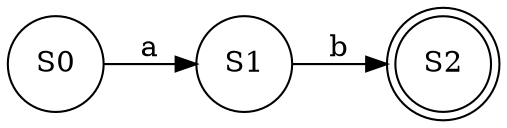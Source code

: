 digraph DFA {
    rankdir=LR;
    size="9,5"
    node [shape = doublecircle];  S2 ;
    node [shape = circle];
    S0 -> S1 [ label = "a" ];
    S1 -> S2 [ label = "b" ];
}
